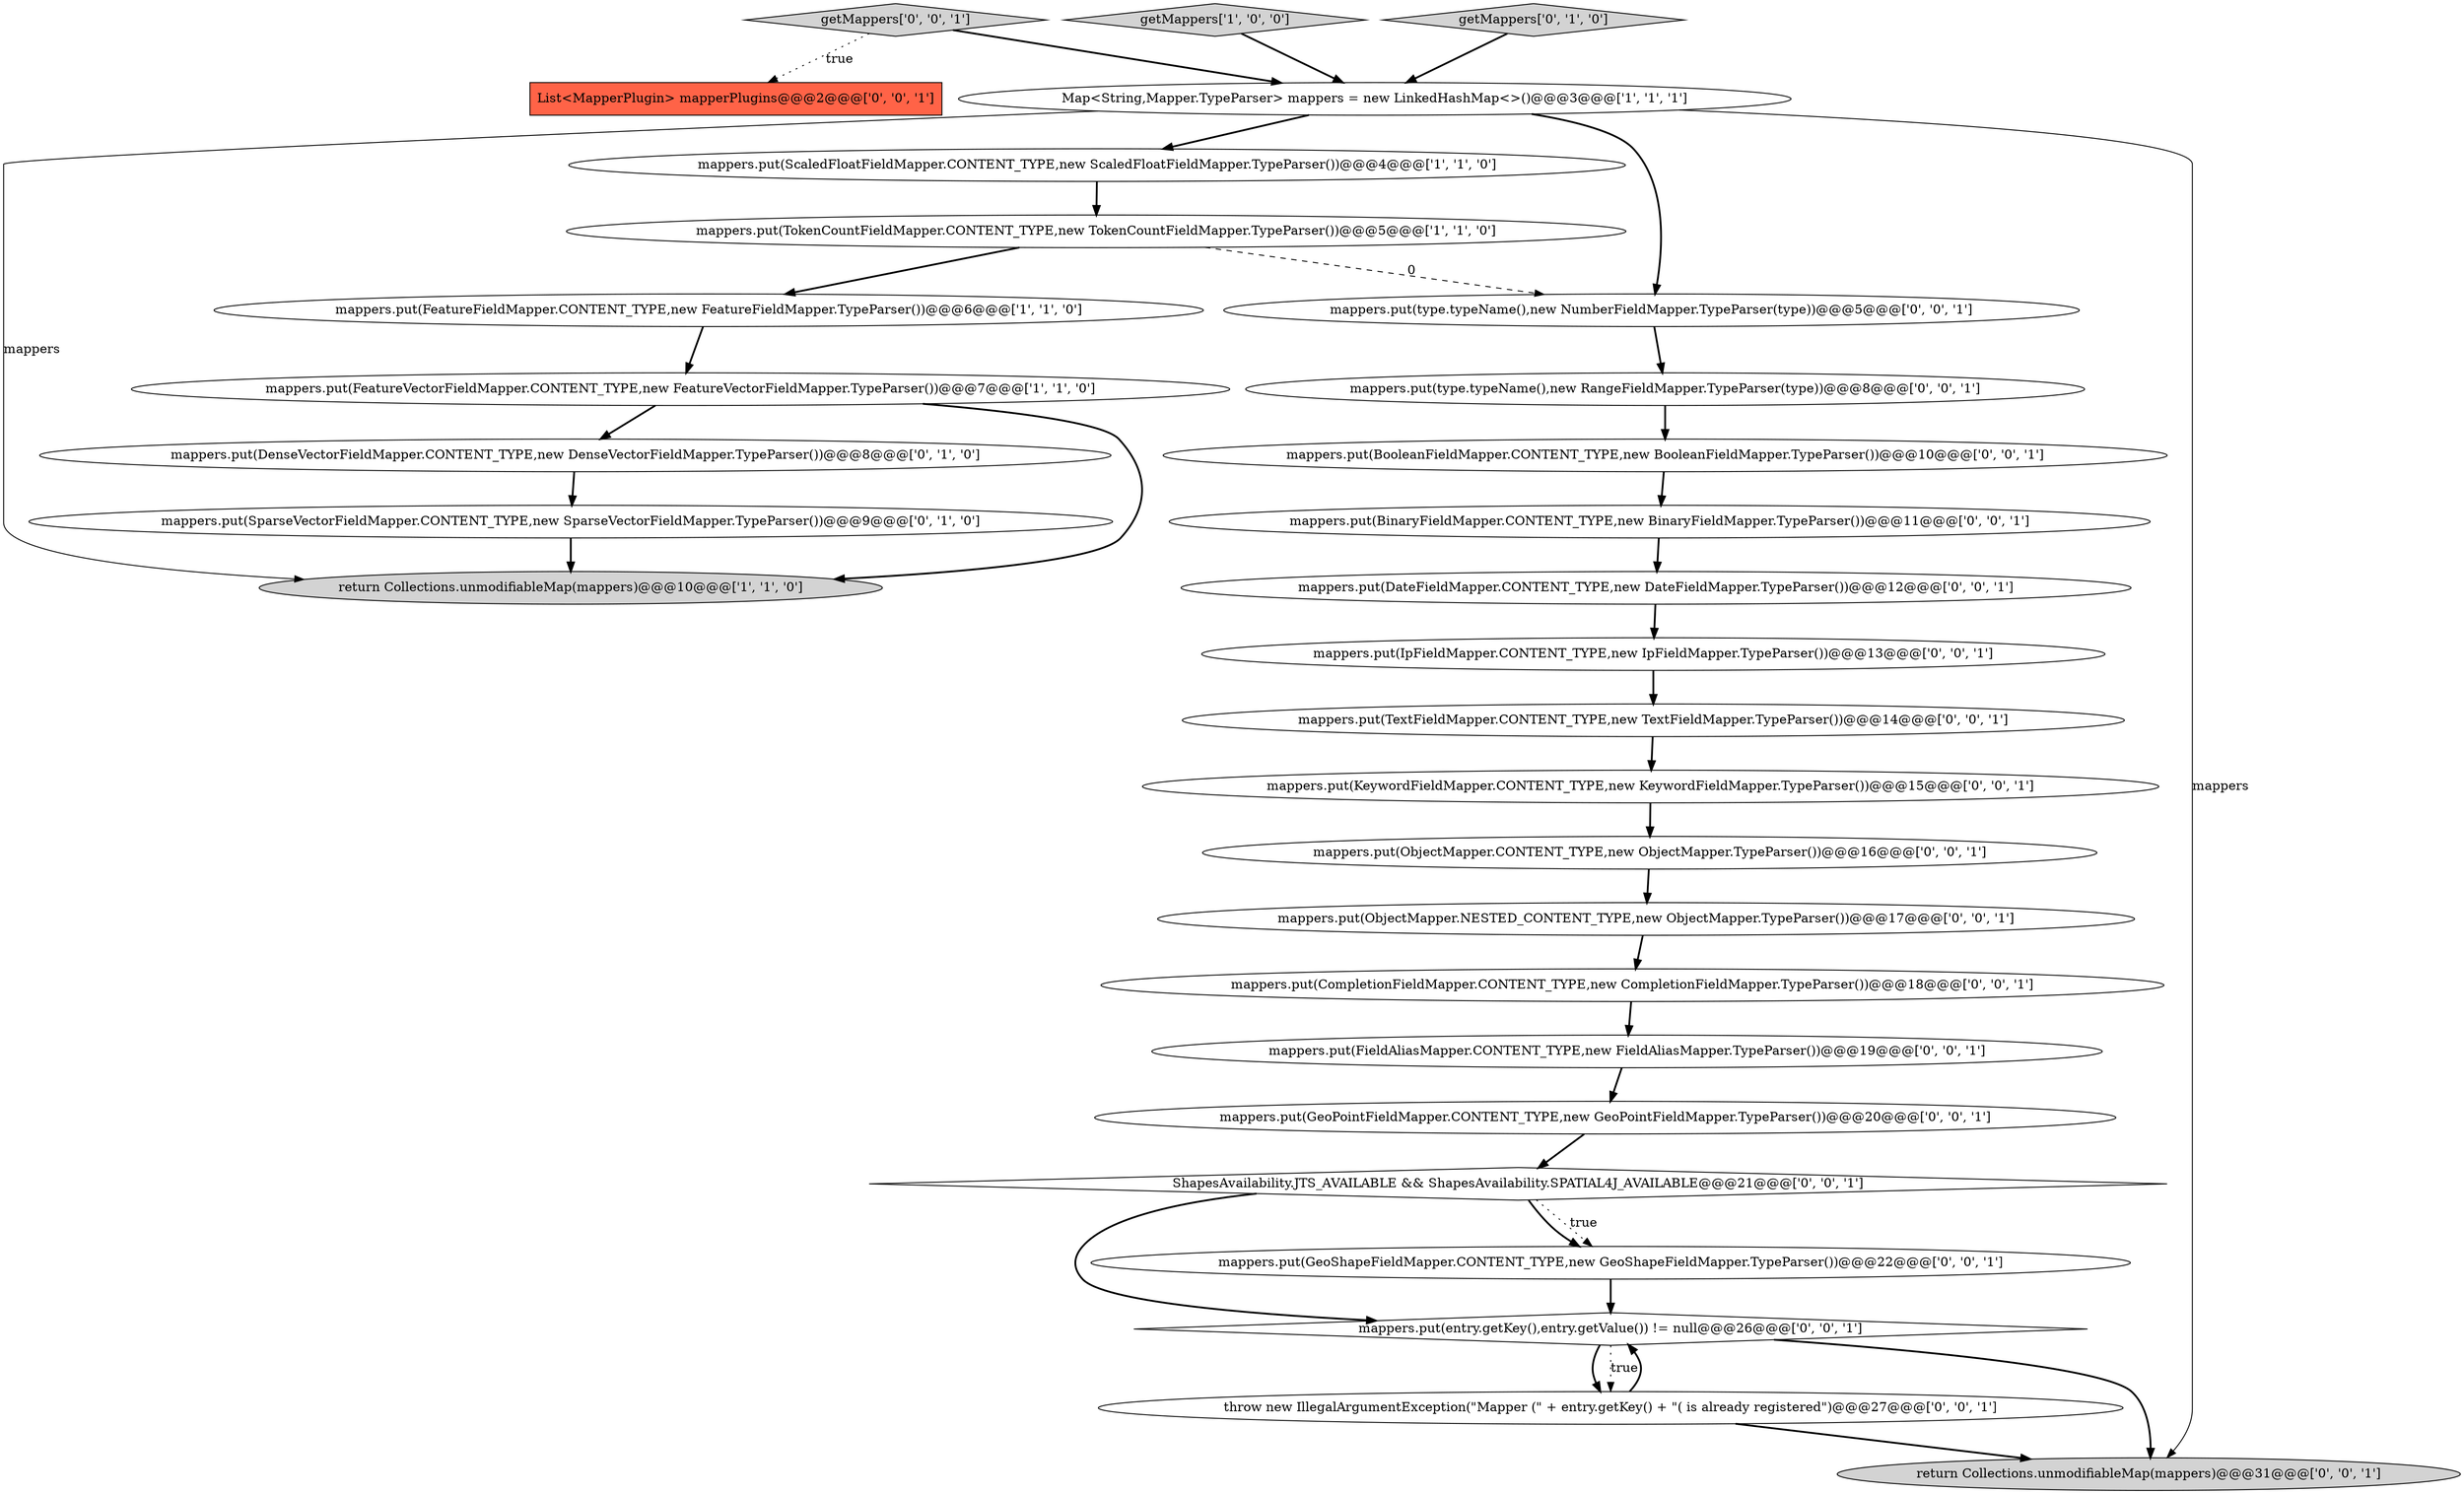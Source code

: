 digraph {
19 [style = filled, label = "mappers.put(CompletionFieldMapper.CONTENT_TYPE,new CompletionFieldMapper.TypeParser())@@@18@@@['0', '0', '1']", fillcolor = white, shape = ellipse image = "AAA0AAABBB3BBB"];
22 [style = filled, label = "mappers.put(IpFieldMapper.CONTENT_TYPE,new IpFieldMapper.TypeParser())@@@13@@@['0', '0', '1']", fillcolor = white, shape = ellipse image = "AAA0AAABBB3BBB"];
11 [style = filled, label = "mappers.put(type.typeName(),new RangeFieldMapper.TypeParser(type))@@@8@@@['0', '0', '1']", fillcolor = white, shape = ellipse image = "AAA0AAABBB3BBB"];
17 [style = filled, label = "mappers.put(BooleanFieldMapper.CONTENT_TYPE,new BooleanFieldMapper.TypeParser())@@@10@@@['0', '0', '1']", fillcolor = white, shape = ellipse image = "AAA0AAABBB3BBB"];
1 [style = filled, label = "return Collections.unmodifiableMap(mappers)@@@10@@@['1', '1', '0']", fillcolor = lightgray, shape = ellipse image = "AAA0AAABBB1BBB"];
21 [style = filled, label = "getMappers['0', '0', '1']", fillcolor = lightgray, shape = diamond image = "AAA0AAABBB3BBB"];
8 [style = filled, label = "mappers.put(SparseVectorFieldMapper.CONTENT_TYPE,new SparseVectorFieldMapper.TypeParser())@@@9@@@['0', '1', '0']", fillcolor = white, shape = ellipse image = "AAA1AAABBB2BBB"];
20 [style = filled, label = "List<MapperPlugin> mapperPlugins@@@2@@@['0', '0', '1']", fillcolor = tomato, shape = box image = "AAA0AAABBB3BBB"];
23 [style = filled, label = "mappers.put(KeywordFieldMapper.CONTENT_TYPE,new KeywordFieldMapper.TypeParser())@@@15@@@['0', '0', '1']", fillcolor = white, shape = ellipse image = "AAA0AAABBB3BBB"];
14 [style = filled, label = "mappers.put(GeoPointFieldMapper.CONTENT_TYPE,new GeoPointFieldMapper.TypeParser())@@@20@@@['0', '0', '1']", fillcolor = white, shape = ellipse image = "AAA0AAABBB3BBB"];
26 [style = filled, label = "mappers.put(entry.getKey(),entry.getValue()) != null@@@26@@@['0', '0', '1']", fillcolor = white, shape = diamond image = "AAA0AAABBB3BBB"];
24 [style = filled, label = "ShapesAvailability.JTS_AVAILABLE && ShapesAvailability.SPATIAL4J_AVAILABLE@@@21@@@['0', '0', '1']", fillcolor = white, shape = diamond image = "AAA0AAABBB3BBB"];
16 [style = filled, label = "mappers.put(ObjectMapper.CONTENT_TYPE,new ObjectMapper.TypeParser())@@@16@@@['0', '0', '1']", fillcolor = white, shape = ellipse image = "AAA0AAABBB3BBB"];
27 [style = filled, label = "mappers.put(DateFieldMapper.CONTENT_TYPE,new DateFieldMapper.TypeParser())@@@12@@@['0', '0', '1']", fillcolor = white, shape = ellipse image = "AAA0AAABBB3BBB"];
4 [style = filled, label = "mappers.put(ScaledFloatFieldMapper.CONTENT_TYPE,new ScaledFloatFieldMapper.TypeParser())@@@4@@@['1', '1', '0']", fillcolor = white, shape = ellipse image = "AAA0AAABBB1BBB"];
28 [style = filled, label = "mappers.put(FieldAliasMapper.CONTENT_TYPE,new FieldAliasMapper.TypeParser())@@@19@@@['0', '0', '1']", fillcolor = white, shape = ellipse image = "AAA0AAABBB3BBB"];
13 [style = filled, label = "mappers.put(TextFieldMapper.CONTENT_TYPE,new TextFieldMapper.TypeParser())@@@14@@@['0', '0', '1']", fillcolor = white, shape = ellipse image = "AAA0AAABBB3BBB"];
5 [style = filled, label = "Map<String,Mapper.TypeParser> mappers = new LinkedHashMap<>()@@@3@@@['1', '1', '1']", fillcolor = white, shape = ellipse image = "AAA0AAABBB1BBB"];
6 [style = filled, label = "mappers.put(TokenCountFieldMapper.CONTENT_TYPE,new TokenCountFieldMapper.TypeParser())@@@5@@@['1', '1', '0']", fillcolor = white, shape = ellipse image = "AAA0AAABBB1BBB"];
3 [style = filled, label = "getMappers['1', '0', '0']", fillcolor = lightgray, shape = diamond image = "AAA0AAABBB1BBB"];
7 [style = filled, label = "mappers.put(DenseVectorFieldMapper.CONTENT_TYPE,new DenseVectorFieldMapper.TypeParser())@@@8@@@['0', '1', '0']", fillcolor = white, shape = ellipse image = "AAA1AAABBB2BBB"];
10 [style = filled, label = "throw new IllegalArgumentException(\"Mapper (\" + entry.getKey() + \"( is already registered\")@@@27@@@['0', '0', '1']", fillcolor = white, shape = ellipse image = "AAA0AAABBB3BBB"];
2 [style = filled, label = "mappers.put(FeatureVectorFieldMapper.CONTENT_TYPE,new FeatureVectorFieldMapper.TypeParser())@@@7@@@['1', '1', '0']", fillcolor = white, shape = ellipse image = "AAA0AAABBB1BBB"];
15 [style = filled, label = "return Collections.unmodifiableMap(mappers)@@@31@@@['0', '0', '1']", fillcolor = lightgray, shape = ellipse image = "AAA0AAABBB3BBB"];
18 [style = filled, label = "mappers.put(ObjectMapper.NESTED_CONTENT_TYPE,new ObjectMapper.TypeParser())@@@17@@@['0', '0', '1']", fillcolor = white, shape = ellipse image = "AAA0AAABBB3BBB"];
9 [style = filled, label = "getMappers['0', '1', '0']", fillcolor = lightgray, shape = diamond image = "AAA0AAABBB2BBB"];
29 [style = filled, label = "mappers.put(type.typeName(),new NumberFieldMapper.TypeParser(type))@@@5@@@['0', '0', '1']", fillcolor = white, shape = ellipse image = "AAA0AAABBB3BBB"];
25 [style = filled, label = "mappers.put(GeoShapeFieldMapper.CONTENT_TYPE,new GeoShapeFieldMapper.TypeParser())@@@22@@@['0', '0', '1']", fillcolor = white, shape = ellipse image = "AAA0AAABBB3BBB"];
12 [style = filled, label = "mappers.put(BinaryFieldMapper.CONTENT_TYPE,new BinaryFieldMapper.TypeParser())@@@11@@@['0', '0', '1']", fillcolor = white, shape = ellipse image = "AAA0AAABBB3BBB"];
0 [style = filled, label = "mappers.put(FeatureFieldMapper.CONTENT_TYPE,new FeatureFieldMapper.TypeParser())@@@6@@@['1', '1', '0']", fillcolor = white, shape = ellipse image = "AAA0AAABBB1BBB"];
4->6 [style = bold, label=""];
12->27 [style = bold, label=""];
7->8 [style = bold, label=""];
19->28 [style = bold, label=""];
2->7 [style = bold, label=""];
16->18 [style = bold, label=""];
13->23 [style = bold, label=""];
6->0 [style = bold, label=""];
25->26 [style = bold, label=""];
5->15 [style = solid, label="mappers"];
23->16 [style = bold, label=""];
17->12 [style = bold, label=""];
14->24 [style = bold, label=""];
26->10 [style = bold, label=""];
11->17 [style = bold, label=""];
21->20 [style = dotted, label="true"];
3->5 [style = bold, label=""];
5->4 [style = bold, label=""];
27->22 [style = bold, label=""];
26->10 [style = dotted, label="true"];
8->1 [style = bold, label=""];
26->15 [style = bold, label=""];
6->29 [style = dashed, label="0"];
5->1 [style = solid, label="mappers"];
18->19 [style = bold, label=""];
2->1 [style = bold, label=""];
21->5 [style = bold, label=""];
5->29 [style = bold, label=""];
10->26 [style = bold, label=""];
10->15 [style = bold, label=""];
24->25 [style = bold, label=""];
24->25 [style = dotted, label="true"];
0->2 [style = bold, label=""];
28->14 [style = bold, label=""];
9->5 [style = bold, label=""];
24->26 [style = bold, label=""];
22->13 [style = bold, label=""];
29->11 [style = bold, label=""];
}
